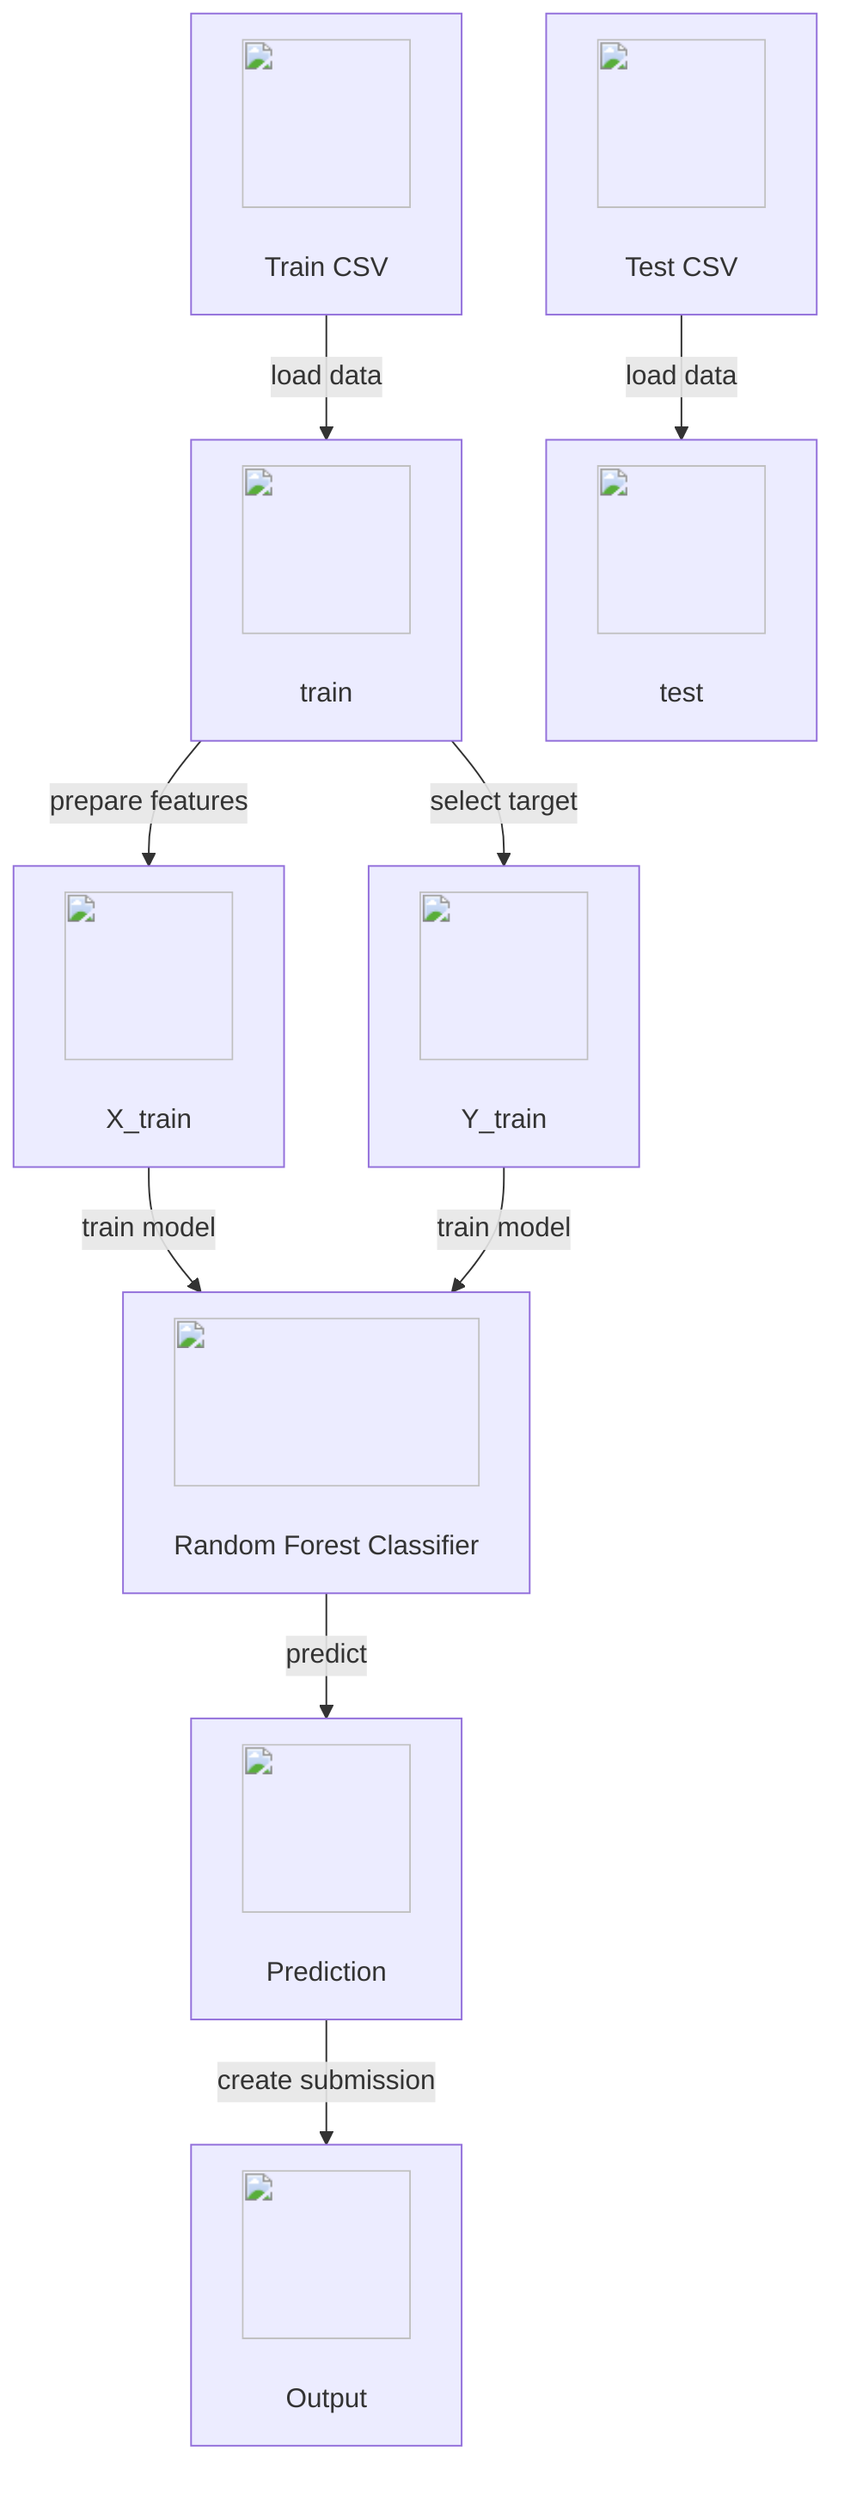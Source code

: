 flowchart TD
    %% Node for Train CSV
    A[<img src='icons/database.svg' width=100 height=100/> <br/> Train CSV]
    %% Node for Test CSV
    B[<img src='icons/database.svg' width=100 height=100/> <br/> Test CSV]
    %% Node for Training Data
    C[<img src='icons/table.svg' width=100 height=100/> <br/> train]
    %% Node for Test Data
    D[<img src='icons/table.svg' width=100 height=100/> <br/> test]
    %% Node for Features (X_train)
    E[<img src='icons/column_split.svg' width=100 height=100/> <br/> X_train]
    %% Node for Target (Y_train)
    F[<img src='icons/column_split.svg' width=100 height=100/> <br/> Y_train]
    %% Node for Random Forest Model
    G[<img src='icons/brain.svg' width=100 height=100/> <br/> Random Forest Classifier]
    %% Node for Prediction
    H[<img src='icons/row_split.svg' width=100 height=100/> <br/> Prediction]
    %% Node for Output
    I[<img src='icons/table.svg' width=100 height=100/> <br/> Output]

    %% Data flow connections
    A -->|load data| C
    B -->|load data| D
    C -->|prepare features| E
    C -->|select target| F
    E -->|train model| G
    F -->|train model| G
    G -->|predict| H
    H -->|create submission| I